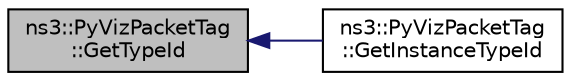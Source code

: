 digraph "ns3::PyVizPacketTag::GetTypeId"
{
  edge [fontname="Helvetica",fontsize="10",labelfontname="Helvetica",labelfontsize="10"];
  node [fontname="Helvetica",fontsize="10",shape=record];
  rankdir="LR";
  Node1 [label="ns3::PyVizPacketTag\l::GetTypeId",height=0.2,width=0.4,color="black", fillcolor="grey75", style="filled", fontcolor="black"];
  Node1 -> Node2 [dir="back",color="midnightblue",fontsize="10",style="solid"];
  Node2 [label="ns3::PyVizPacketTag\l::GetInstanceTypeId",height=0.2,width=0.4,color="black", fillcolor="white", style="filled",URL="$d2/d8e/structns3_1_1PyVizPacketTag.html#adbcf2605c3407d5ffbc05e983cae59b0"];
}
